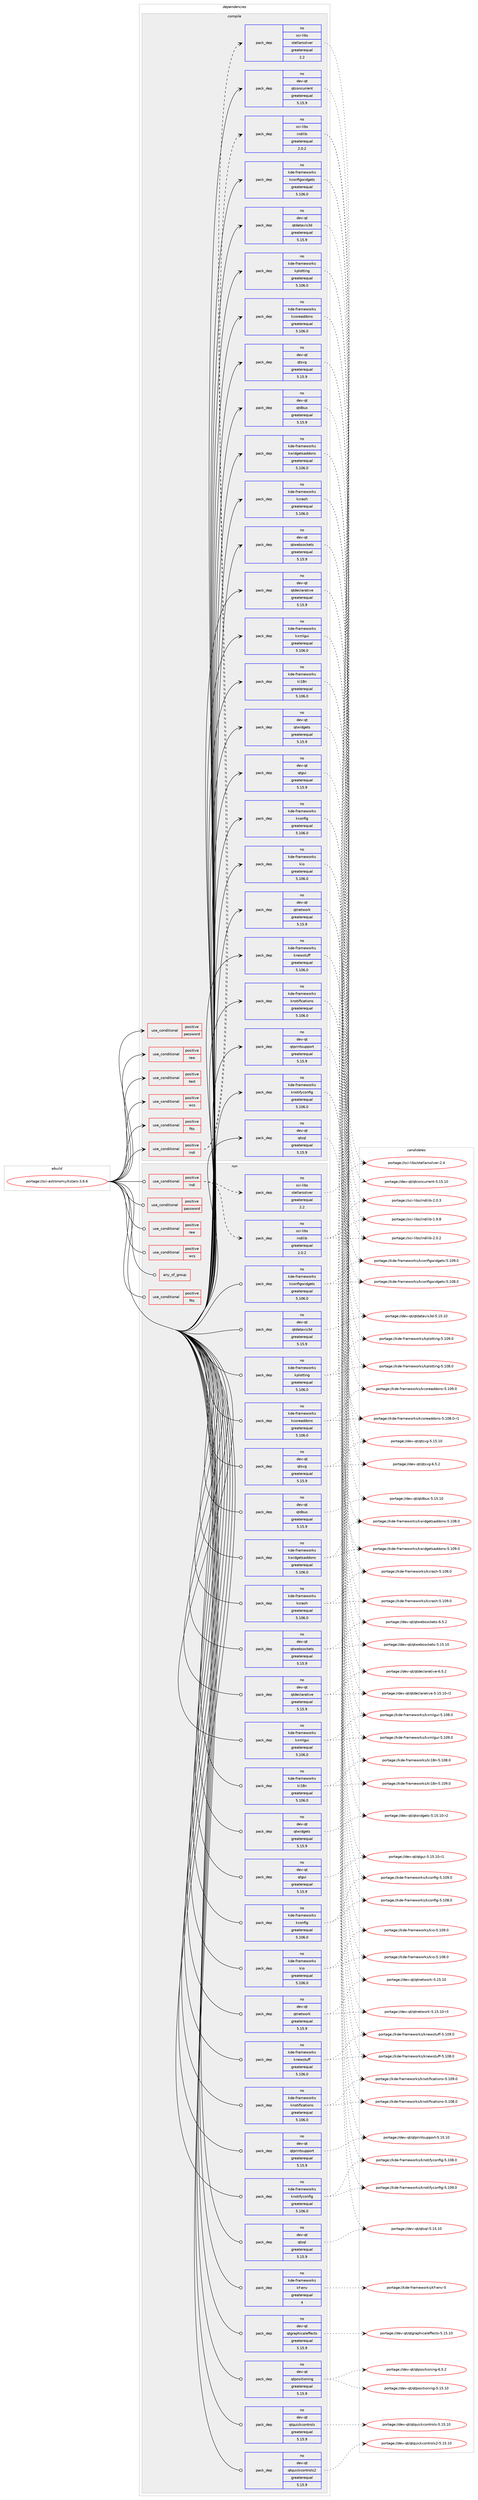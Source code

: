 digraph prolog {

# *************
# Graph options
# *************

newrank=true;
concentrate=true;
compound=true;
graph [rankdir=LR,fontname=Helvetica,fontsize=10,ranksep=1.5];#, ranksep=2.5, nodesep=0.2];
edge  [arrowhead=vee];
node  [fontname=Helvetica,fontsize=10];

# **********
# The ebuild
# **********

subgraph cluster_leftcol {
color=gray;
rank=same;
label=<<i>ebuild</i>>;
id [label="portage://sci-astronomy/kstars-3.6.6", color=red, width=4, href="../sci-astronomy/kstars-3.6.6.svg"];
}

# ****************
# The dependencies
# ****************

subgraph cluster_midcol {
color=gray;
label=<<i>dependencies</i>>;
subgraph cluster_compile {
fillcolor="#eeeeee";
style=filled;
label=<<i>compile</i>>;
subgraph cond18 {
dependency53 [label=<<TABLE BORDER="0" CELLBORDER="1" CELLSPACING="0" CELLPADDING="4"><TR><TD ROWSPAN="3" CELLPADDING="10">use_conditional</TD></TR><TR><TD>positive</TD></TR><TR><TD>fits</TD></TR></TABLE>>, shape=none, color=red];
# *** BEGIN UNKNOWN DEPENDENCY TYPE (TODO) ***
# dependency53 -> package_dependency(portage://sci-astronomy/kstars-3.6.6,install,no,sci-libs,cfitsio,none,[,,],any_same_slot,[])
# *** END UNKNOWN DEPENDENCY TYPE (TODO) ***

}
id:e -> dependency53:w [weight=20,style="solid",arrowhead="vee"];
subgraph cond19 {
dependency54 [label=<<TABLE BORDER="0" CELLBORDER="1" CELLSPACING="0" CELLPADDING="4"><TR><TD ROWSPAN="3" CELLPADDING="10">use_conditional</TD></TR><TR><TD>positive</TD></TR><TR><TD>indi</TD></TR></TABLE>>, shape=none, color=red];
subgraph pack35 {
dependency55 [label=<<TABLE BORDER="0" CELLBORDER="1" CELLSPACING="0" CELLPADDING="4" WIDTH="220"><TR><TD ROWSPAN="6" CELLPADDING="30">pack_dep</TD></TR><TR><TD WIDTH="110">no</TD></TR><TR><TD>sci-libs</TD></TR><TR><TD>indilib</TD></TR><TR><TD>greaterequal</TD></TR><TR><TD>2.0.2</TD></TR></TABLE>>, shape=none, color=blue];
}
dependency54:e -> dependency55:w [weight=20,style="dashed",arrowhead="vee"];
# *** BEGIN UNKNOWN DEPENDENCY TYPE (TODO) ***
# dependency54 -> package_dependency(portage://sci-astronomy/kstars-3.6.6,install,no,sci-libs,libnova,none,[,,],any_same_slot,[])
# *** END UNKNOWN DEPENDENCY TYPE (TODO) ***

subgraph pack36 {
dependency56 [label=<<TABLE BORDER="0" CELLBORDER="1" CELLSPACING="0" CELLPADDING="4" WIDTH="220"><TR><TD ROWSPAN="6" CELLPADDING="30">pack_dep</TD></TR><TR><TD WIDTH="110">no</TD></TR><TR><TD>sci-libs</TD></TR><TR><TD>stellarsolver</TD></TR><TR><TD>greaterequal</TD></TR><TR><TD>2.2</TD></TR></TABLE>>, shape=none, color=blue];
}
dependency54:e -> dependency56:w [weight=20,style="dashed",arrowhead="vee"];
}
id:e -> dependency54:w [weight=20,style="solid",arrowhead="vee"];
subgraph cond20 {
dependency57 [label=<<TABLE BORDER="0" CELLBORDER="1" CELLSPACING="0" CELLPADDING="4"><TR><TD ROWSPAN="3" CELLPADDING="10">use_conditional</TD></TR><TR><TD>positive</TD></TR><TR><TD>password</TD></TR></TABLE>>, shape=none, color=red];
# *** BEGIN UNKNOWN DEPENDENCY TYPE (TODO) ***
# dependency57 -> package_dependency(portage://sci-astronomy/kstars-3.6.6,install,no,dev-libs,qtkeychain,none,[,,],any_same_slot,[use(enable(qt5),positive)])
# *** END UNKNOWN DEPENDENCY TYPE (TODO) ***

}
id:e -> dependency57:w [weight=20,style="solid",arrowhead="vee"];
subgraph cond21 {
dependency58 [label=<<TABLE BORDER="0" CELLBORDER="1" CELLSPACING="0" CELLPADDING="4"><TR><TD ROWSPAN="3" CELLPADDING="10">use_conditional</TD></TR><TR><TD>positive</TD></TR><TR><TD>raw</TD></TR></TABLE>>, shape=none, color=red];
# *** BEGIN UNKNOWN DEPENDENCY TYPE (TODO) ***
# dependency58 -> package_dependency(portage://sci-astronomy/kstars-3.6.6,install,no,media-libs,libraw,none,[,,],any_same_slot,[])
# *** END UNKNOWN DEPENDENCY TYPE (TODO) ***

}
id:e -> dependency58:w [weight=20,style="solid",arrowhead="vee"];
subgraph cond22 {
dependency59 [label=<<TABLE BORDER="0" CELLBORDER="1" CELLSPACING="0" CELLPADDING="4"><TR><TD ROWSPAN="3" CELLPADDING="10">use_conditional</TD></TR><TR><TD>positive</TD></TR><TR><TD>test</TD></TR></TABLE>>, shape=none, color=red];
# *** BEGIN UNKNOWN DEPENDENCY TYPE (TODO) ***
# dependency59 -> package_dependency(portage://sci-astronomy/kstars-3.6.6,install,no,dev-qt,qttest,none,[,,],[slot(5)],[])
# *** END UNKNOWN DEPENDENCY TYPE (TODO) ***

}
id:e -> dependency59:w [weight=20,style="solid",arrowhead="vee"];
subgraph cond23 {
dependency60 [label=<<TABLE BORDER="0" CELLBORDER="1" CELLSPACING="0" CELLPADDING="4"><TR><TD ROWSPAN="3" CELLPADDING="10">use_conditional</TD></TR><TR><TD>positive</TD></TR><TR><TD>wcs</TD></TR></TABLE>>, shape=none, color=red];
# *** BEGIN UNKNOWN DEPENDENCY TYPE (TODO) ***
# dependency60 -> package_dependency(portage://sci-astronomy/kstars-3.6.6,install,no,sci-astronomy,wcslib,none,[,,],any_same_slot,[])
# *** END UNKNOWN DEPENDENCY TYPE (TODO) ***

}
id:e -> dependency60:w [weight=20,style="solid",arrowhead="vee"];
# *** BEGIN UNKNOWN DEPENDENCY TYPE (TODO) ***
# id -> package_dependency(portage://sci-astronomy/kstars-3.6.6,install,no,dev-cpp,eigen,none,[,,],[slot(3)],[])
# *** END UNKNOWN DEPENDENCY TYPE (TODO) ***

subgraph pack37 {
dependency61 [label=<<TABLE BORDER="0" CELLBORDER="1" CELLSPACING="0" CELLPADDING="4" WIDTH="220"><TR><TD ROWSPAN="6" CELLPADDING="30">pack_dep</TD></TR><TR><TD WIDTH="110">no</TD></TR><TR><TD>dev-qt</TD></TR><TR><TD>qtconcurrent</TD></TR><TR><TD>greaterequal</TD></TR><TR><TD>5.15.9</TD></TR></TABLE>>, shape=none, color=blue];
}
id:e -> dependency61:w [weight=20,style="solid",arrowhead="vee"];
# *** BEGIN UNKNOWN DEPENDENCY TYPE (TODO) ***
# id -> package_dependency(portage://sci-astronomy/kstars-3.6.6,install,no,dev-qt,qtcore,none,[,,],[slot(5)],[])
# *** END UNKNOWN DEPENDENCY TYPE (TODO) ***

subgraph pack38 {
dependency62 [label=<<TABLE BORDER="0" CELLBORDER="1" CELLSPACING="0" CELLPADDING="4" WIDTH="220"><TR><TD ROWSPAN="6" CELLPADDING="30">pack_dep</TD></TR><TR><TD WIDTH="110">no</TD></TR><TR><TD>dev-qt</TD></TR><TR><TD>qtdatavis3d</TD></TR><TR><TD>greaterequal</TD></TR><TR><TD>5.15.9</TD></TR></TABLE>>, shape=none, color=blue];
}
id:e -> dependency62:w [weight=20,style="solid",arrowhead="vee"];
subgraph pack39 {
dependency63 [label=<<TABLE BORDER="0" CELLBORDER="1" CELLSPACING="0" CELLPADDING="4" WIDTH="220"><TR><TD ROWSPAN="6" CELLPADDING="30">pack_dep</TD></TR><TR><TD WIDTH="110">no</TD></TR><TR><TD>dev-qt</TD></TR><TR><TD>qtdbus</TD></TR><TR><TD>greaterequal</TD></TR><TR><TD>5.15.9</TD></TR></TABLE>>, shape=none, color=blue];
}
id:e -> dependency63:w [weight=20,style="solid",arrowhead="vee"];
subgraph pack40 {
dependency64 [label=<<TABLE BORDER="0" CELLBORDER="1" CELLSPACING="0" CELLPADDING="4" WIDTH="220"><TR><TD ROWSPAN="6" CELLPADDING="30">pack_dep</TD></TR><TR><TD WIDTH="110">no</TD></TR><TR><TD>dev-qt</TD></TR><TR><TD>qtdeclarative</TD></TR><TR><TD>greaterequal</TD></TR><TR><TD>5.15.9</TD></TR></TABLE>>, shape=none, color=blue];
}
id:e -> dependency64:w [weight=20,style="solid",arrowhead="vee"];
subgraph pack41 {
dependency65 [label=<<TABLE BORDER="0" CELLBORDER="1" CELLSPACING="0" CELLPADDING="4" WIDTH="220"><TR><TD ROWSPAN="6" CELLPADDING="30">pack_dep</TD></TR><TR><TD WIDTH="110">no</TD></TR><TR><TD>dev-qt</TD></TR><TR><TD>qtgui</TD></TR><TR><TD>greaterequal</TD></TR><TR><TD>5.15.9</TD></TR></TABLE>>, shape=none, color=blue];
}
id:e -> dependency65:w [weight=20,style="solid",arrowhead="vee"];
subgraph pack42 {
dependency66 [label=<<TABLE BORDER="0" CELLBORDER="1" CELLSPACING="0" CELLPADDING="4" WIDTH="220"><TR><TD ROWSPAN="6" CELLPADDING="30">pack_dep</TD></TR><TR><TD WIDTH="110">no</TD></TR><TR><TD>dev-qt</TD></TR><TR><TD>qtnetwork</TD></TR><TR><TD>greaterequal</TD></TR><TR><TD>5.15.9</TD></TR></TABLE>>, shape=none, color=blue];
}
id:e -> dependency66:w [weight=20,style="solid",arrowhead="vee"];
subgraph pack43 {
dependency67 [label=<<TABLE BORDER="0" CELLBORDER="1" CELLSPACING="0" CELLPADDING="4" WIDTH="220"><TR><TD ROWSPAN="6" CELLPADDING="30">pack_dep</TD></TR><TR><TD WIDTH="110">no</TD></TR><TR><TD>dev-qt</TD></TR><TR><TD>qtprintsupport</TD></TR><TR><TD>greaterequal</TD></TR><TR><TD>5.15.9</TD></TR></TABLE>>, shape=none, color=blue];
}
id:e -> dependency67:w [weight=20,style="solid",arrowhead="vee"];
subgraph pack44 {
dependency68 [label=<<TABLE BORDER="0" CELLBORDER="1" CELLSPACING="0" CELLPADDING="4" WIDTH="220"><TR><TD ROWSPAN="6" CELLPADDING="30">pack_dep</TD></TR><TR><TD WIDTH="110">no</TD></TR><TR><TD>dev-qt</TD></TR><TR><TD>qtsql</TD></TR><TR><TD>greaterequal</TD></TR><TR><TD>5.15.9</TD></TR></TABLE>>, shape=none, color=blue];
}
id:e -> dependency68:w [weight=20,style="solid",arrowhead="vee"];
subgraph pack45 {
dependency69 [label=<<TABLE BORDER="0" CELLBORDER="1" CELLSPACING="0" CELLPADDING="4" WIDTH="220"><TR><TD ROWSPAN="6" CELLPADDING="30">pack_dep</TD></TR><TR><TD WIDTH="110">no</TD></TR><TR><TD>dev-qt</TD></TR><TR><TD>qtsvg</TD></TR><TR><TD>greaterequal</TD></TR><TR><TD>5.15.9</TD></TR></TABLE>>, shape=none, color=blue];
}
id:e -> dependency69:w [weight=20,style="solid",arrowhead="vee"];
subgraph pack46 {
dependency70 [label=<<TABLE BORDER="0" CELLBORDER="1" CELLSPACING="0" CELLPADDING="4" WIDTH="220"><TR><TD ROWSPAN="6" CELLPADDING="30">pack_dep</TD></TR><TR><TD WIDTH="110">no</TD></TR><TR><TD>dev-qt</TD></TR><TR><TD>qtwebsockets</TD></TR><TR><TD>greaterequal</TD></TR><TR><TD>5.15.9</TD></TR></TABLE>>, shape=none, color=blue];
}
id:e -> dependency70:w [weight=20,style="solid",arrowhead="vee"];
subgraph pack47 {
dependency71 [label=<<TABLE BORDER="0" CELLBORDER="1" CELLSPACING="0" CELLPADDING="4" WIDTH="220"><TR><TD ROWSPAN="6" CELLPADDING="30">pack_dep</TD></TR><TR><TD WIDTH="110">no</TD></TR><TR><TD>dev-qt</TD></TR><TR><TD>qtwidgets</TD></TR><TR><TD>greaterequal</TD></TR><TR><TD>5.15.9</TD></TR></TABLE>>, shape=none, color=blue];
}
id:e -> dependency71:w [weight=20,style="solid",arrowhead="vee"];
subgraph pack48 {
dependency72 [label=<<TABLE BORDER="0" CELLBORDER="1" CELLSPACING="0" CELLPADDING="4" WIDTH="220"><TR><TD ROWSPAN="6" CELLPADDING="30">pack_dep</TD></TR><TR><TD WIDTH="110">no</TD></TR><TR><TD>kde-frameworks</TD></TR><TR><TD>kconfig</TD></TR><TR><TD>greaterequal</TD></TR><TR><TD>5.106.0</TD></TR></TABLE>>, shape=none, color=blue];
}
id:e -> dependency72:w [weight=20,style="solid",arrowhead="vee"];
subgraph pack49 {
dependency73 [label=<<TABLE BORDER="0" CELLBORDER="1" CELLSPACING="0" CELLPADDING="4" WIDTH="220"><TR><TD ROWSPAN="6" CELLPADDING="30">pack_dep</TD></TR><TR><TD WIDTH="110">no</TD></TR><TR><TD>kde-frameworks</TD></TR><TR><TD>kconfigwidgets</TD></TR><TR><TD>greaterequal</TD></TR><TR><TD>5.106.0</TD></TR></TABLE>>, shape=none, color=blue];
}
id:e -> dependency73:w [weight=20,style="solid",arrowhead="vee"];
subgraph pack50 {
dependency74 [label=<<TABLE BORDER="0" CELLBORDER="1" CELLSPACING="0" CELLPADDING="4" WIDTH="220"><TR><TD ROWSPAN="6" CELLPADDING="30">pack_dep</TD></TR><TR><TD WIDTH="110">no</TD></TR><TR><TD>kde-frameworks</TD></TR><TR><TD>kcoreaddons</TD></TR><TR><TD>greaterequal</TD></TR><TR><TD>5.106.0</TD></TR></TABLE>>, shape=none, color=blue];
}
id:e -> dependency74:w [weight=20,style="solid",arrowhead="vee"];
subgraph pack51 {
dependency75 [label=<<TABLE BORDER="0" CELLBORDER="1" CELLSPACING="0" CELLPADDING="4" WIDTH="220"><TR><TD ROWSPAN="6" CELLPADDING="30">pack_dep</TD></TR><TR><TD WIDTH="110">no</TD></TR><TR><TD>kde-frameworks</TD></TR><TR><TD>kcrash</TD></TR><TR><TD>greaterequal</TD></TR><TR><TD>5.106.0</TD></TR></TABLE>>, shape=none, color=blue];
}
id:e -> dependency75:w [weight=20,style="solid",arrowhead="vee"];
subgraph pack52 {
dependency76 [label=<<TABLE BORDER="0" CELLBORDER="1" CELLSPACING="0" CELLPADDING="4" WIDTH="220"><TR><TD ROWSPAN="6" CELLPADDING="30">pack_dep</TD></TR><TR><TD WIDTH="110">no</TD></TR><TR><TD>kde-frameworks</TD></TR><TR><TD>ki18n</TD></TR><TR><TD>greaterequal</TD></TR><TR><TD>5.106.0</TD></TR></TABLE>>, shape=none, color=blue];
}
id:e -> dependency76:w [weight=20,style="solid",arrowhead="vee"];
subgraph pack53 {
dependency77 [label=<<TABLE BORDER="0" CELLBORDER="1" CELLSPACING="0" CELLPADDING="4" WIDTH="220"><TR><TD ROWSPAN="6" CELLPADDING="30">pack_dep</TD></TR><TR><TD WIDTH="110">no</TD></TR><TR><TD>kde-frameworks</TD></TR><TR><TD>kio</TD></TR><TR><TD>greaterequal</TD></TR><TR><TD>5.106.0</TD></TR></TABLE>>, shape=none, color=blue];
}
id:e -> dependency77:w [weight=20,style="solid",arrowhead="vee"];
subgraph pack54 {
dependency78 [label=<<TABLE BORDER="0" CELLBORDER="1" CELLSPACING="0" CELLPADDING="4" WIDTH="220"><TR><TD ROWSPAN="6" CELLPADDING="30">pack_dep</TD></TR><TR><TD WIDTH="110">no</TD></TR><TR><TD>kde-frameworks</TD></TR><TR><TD>knewstuff</TD></TR><TR><TD>greaterequal</TD></TR><TR><TD>5.106.0</TD></TR></TABLE>>, shape=none, color=blue];
}
id:e -> dependency78:w [weight=20,style="solid",arrowhead="vee"];
subgraph pack55 {
dependency79 [label=<<TABLE BORDER="0" CELLBORDER="1" CELLSPACING="0" CELLPADDING="4" WIDTH="220"><TR><TD ROWSPAN="6" CELLPADDING="30">pack_dep</TD></TR><TR><TD WIDTH="110">no</TD></TR><TR><TD>kde-frameworks</TD></TR><TR><TD>knotifications</TD></TR><TR><TD>greaterequal</TD></TR><TR><TD>5.106.0</TD></TR></TABLE>>, shape=none, color=blue];
}
id:e -> dependency79:w [weight=20,style="solid",arrowhead="vee"];
subgraph pack56 {
dependency80 [label=<<TABLE BORDER="0" CELLBORDER="1" CELLSPACING="0" CELLPADDING="4" WIDTH="220"><TR><TD ROWSPAN="6" CELLPADDING="30">pack_dep</TD></TR><TR><TD WIDTH="110">no</TD></TR><TR><TD>kde-frameworks</TD></TR><TR><TD>knotifyconfig</TD></TR><TR><TD>greaterequal</TD></TR><TR><TD>5.106.0</TD></TR></TABLE>>, shape=none, color=blue];
}
id:e -> dependency80:w [weight=20,style="solid",arrowhead="vee"];
subgraph pack57 {
dependency81 [label=<<TABLE BORDER="0" CELLBORDER="1" CELLSPACING="0" CELLPADDING="4" WIDTH="220"><TR><TD ROWSPAN="6" CELLPADDING="30">pack_dep</TD></TR><TR><TD WIDTH="110">no</TD></TR><TR><TD>kde-frameworks</TD></TR><TR><TD>kplotting</TD></TR><TR><TD>greaterequal</TD></TR><TR><TD>5.106.0</TD></TR></TABLE>>, shape=none, color=blue];
}
id:e -> dependency81:w [weight=20,style="solid",arrowhead="vee"];
subgraph pack58 {
dependency82 [label=<<TABLE BORDER="0" CELLBORDER="1" CELLSPACING="0" CELLPADDING="4" WIDTH="220"><TR><TD ROWSPAN="6" CELLPADDING="30">pack_dep</TD></TR><TR><TD WIDTH="110">no</TD></TR><TR><TD>kde-frameworks</TD></TR><TR><TD>kwidgetsaddons</TD></TR><TR><TD>greaterequal</TD></TR><TR><TD>5.106.0</TD></TR></TABLE>>, shape=none, color=blue];
}
id:e -> dependency82:w [weight=20,style="solid",arrowhead="vee"];
subgraph pack59 {
dependency83 [label=<<TABLE BORDER="0" CELLBORDER="1" CELLSPACING="0" CELLPADDING="4" WIDTH="220"><TR><TD ROWSPAN="6" CELLPADDING="30">pack_dep</TD></TR><TR><TD WIDTH="110">no</TD></TR><TR><TD>kde-frameworks</TD></TR><TR><TD>kxmlgui</TD></TR><TR><TD>greaterequal</TD></TR><TR><TD>5.106.0</TD></TR></TABLE>>, shape=none, color=blue];
}
id:e -> dependency83:w [weight=20,style="solid",arrowhead="vee"];
# *** BEGIN UNKNOWN DEPENDENCY TYPE (TODO) ***
# id -> package_dependency(portage://sci-astronomy/kstars-3.6.6,install,no,sci-libs,gsl,none,[,,],any_same_slot,[])
# *** END UNKNOWN DEPENDENCY TYPE (TODO) ***

# *** BEGIN UNKNOWN DEPENDENCY TYPE (TODO) ***
# id -> package_dependency(portage://sci-astronomy/kstars-3.6.6,install,no,sys-libs,zlib,none,[,,],[],[])
# *** END UNKNOWN DEPENDENCY TYPE (TODO) ***

}
subgraph cluster_compileandrun {
fillcolor="#eeeeee";
style=filled;
label=<<i>compile and run</i>>;
}
subgraph cluster_run {
fillcolor="#eeeeee";
style=filled;
label=<<i>run</i>>;
subgraph any2 {
dependency84 [label=<<TABLE BORDER="0" CELLBORDER="1" CELLSPACING="0" CELLPADDING="4"><TR><TD CELLPADDING="10">any_of_group</TD></TR></TABLE>>, shape=none, color=red];# *** BEGIN UNKNOWN DEPENDENCY TYPE (TODO) ***
# dependency84 -> package_dependency(portage://sci-astronomy/kstars-3.6.6,run,no,kde-frameworks,breeze-icons,none,[,,],any_different_slot,[])
# *** END UNKNOWN DEPENDENCY TYPE (TODO) ***

# *** BEGIN UNKNOWN DEPENDENCY TYPE (TODO) ***
# dependency84 -> package_dependency(portage://sci-astronomy/kstars-3.6.6,run,no,kde-frameworks,oxygen-icons,none,[,,],any_different_slot,[])
# *** END UNKNOWN DEPENDENCY TYPE (TODO) ***

}
id:e -> dependency84:w [weight=20,style="solid",arrowhead="odot"];
subgraph cond24 {
dependency85 [label=<<TABLE BORDER="0" CELLBORDER="1" CELLSPACING="0" CELLPADDING="4"><TR><TD ROWSPAN="3" CELLPADDING="10">use_conditional</TD></TR><TR><TD>positive</TD></TR><TR><TD>fits</TD></TR></TABLE>>, shape=none, color=red];
# *** BEGIN UNKNOWN DEPENDENCY TYPE (TODO) ***
# dependency85 -> package_dependency(portage://sci-astronomy/kstars-3.6.6,run,no,sci-libs,cfitsio,none,[,,],any_same_slot,[])
# *** END UNKNOWN DEPENDENCY TYPE (TODO) ***

}
id:e -> dependency85:w [weight=20,style="solid",arrowhead="odot"];
subgraph cond25 {
dependency86 [label=<<TABLE BORDER="0" CELLBORDER="1" CELLSPACING="0" CELLPADDING="4"><TR><TD ROWSPAN="3" CELLPADDING="10">use_conditional</TD></TR><TR><TD>positive</TD></TR><TR><TD>indi</TD></TR></TABLE>>, shape=none, color=red];
subgraph pack60 {
dependency87 [label=<<TABLE BORDER="0" CELLBORDER="1" CELLSPACING="0" CELLPADDING="4" WIDTH="220"><TR><TD ROWSPAN="6" CELLPADDING="30">pack_dep</TD></TR><TR><TD WIDTH="110">no</TD></TR><TR><TD>sci-libs</TD></TR><TR><TD>indilib</TD></TR><TR><TD>greaterequal</TD></TR><TR><TD>2.0.2</TD></TR></TABLE>>, shape=none, color=blue];
}
dependency86:e -> dependency87:w [weight=20,style="dashed",arrowhead="vee"];
# *** BEGIN UNKNOWN DEPENDENCY TYPE (TODO) ***
# dependency86 -> package_dependency(portage://sci-astronomy/kstars-3.6.6,run,no,sci-libs,libnova,none,[,,],any_same_slot,[])
# *** END UNKNOWN DEPENDENCY TYPE (TODO) ***

subgraph pack61 {
dependency88 [label=<<TABLE BORDER="0" CELLBORDER="1" CELLSPACING="0" CELLPADDING="4" WIDTH="220"><TR><TD ROWSPAN="6" CELLPADDING="30">pack_dep</TD></TR><TR><TD WIDTH="110">no</TD></TR><TR><TD>sci-libs</TD></TR><TR><TD>stellarsolver</TD></TR><TR><TD>greaterequal</TD></TR><TR><TD>2.2</TD></TR></TABLE>>, shape=none, color=blue];
}
dependency86:e -> dependency88:w [weight=20,style="dashed",arrowhead="vee"];
}
id:e -> dependency86:w [weight=20,style="solid",arrowhead="odot"];
subgraph cond26 {
dependency89 [label=<<TABLE BORDER="0" CELLBORDER="1" CELLSPACING="0" CELLPADDING="4"><TR><TD ROWSPAN="3" CELLPADDING="10">use_conditional</TD></TR><TR><TD>positive</TD></TR><TR><TD>password</TD></TR></TABLE>>, shape=none, color=red];
# *** BEGIN UNKNOWN DEPENDENCY TYPE (TODO) ***
# dependency89 -> package_dependency(portage://sci-astronomy/kstars-3.6.6,run,no,dev-libs,qtkeychain,none,[,,],any_same_slot,[use(enable(qt5),positive)])
# *** END UNKNOWN DEPENDENCY TYPE (TODO) ***

}
id:e -> dependency89:w [weight=20,style="solid",arrowhead="odot"];
subgraph cond27 {
dependency90 [label=<<TABLE BORDER="0" CELLBORDER="1" CELLSPACING="0" CELLPADDING="4"><TR><TD ROWSPAN="3" CELLPADDING="10">use_conditional</TD></TR><TR><TD>positive</TD></TR><TR><TD>raw</TD></TR></TABLE>>, shape=none, color=red];
# *** BEGIN UNKNOWN DEPENDENCY TYPE (TODO) ***
# dependency90 -> package_dependency(portage://sci-astronomy/kstars-3.6.6,run,no,media-libs,libraw,none,[,,],any_same_slot,[])
# *** END UNKNOWN DEPENDENCY TYPE (TODO) ***

}
id:e -> dependency90:w [weight=20,style="solid",arrowhead="odot"];
subgraph cond28 {
dependency91 [label=<<TABLE BORDER="0" CELLBORDER="1" CELLSPACING="0" CELLPADDING="4"><TR><TD ROWSPAN="3" CELLPADDING="10">use_conditional</TD></TR><TR><TD>positive</TD></TR><TR><TD>wcs</TD></TR></TABLE>>, shape=none, color=red];
# *** BEGIN UNKNOWN DEPENDENCY TYPE (TODO) ***
# dependency91 -> package_dependency(portage://sci-astronomy/kstars-3.6.6,run,no,sci-astronomy,wcslib,none,[,,],any_same_slot,[])
# *** END UNKNOWN DEPENDENCY TYPE (TODO) ***

}
id:e -> dependency91:w [weight=20,style="solid",arrowhead="odot"];
# *** BEGIN UNKNOWN DEPENDENCY TYPE (TODO) ***
# id -> package_dependency(portage://sci-astronomy/kstars-3.6.6,run,no,dev-qt,qtcore,none,[,,],[slot(5)],[])
# *** END UNKNOWN DEPENDENCY TYPE (TODO) ***

subgraph pack62 {
dependency92 [label=<<TABLE BORDER="0" CELLBORDER="1" CELLSPACING="0" CELLPADDING="4" WIDTH="220"><TR><TD ROWSPAN="6" CELLPADDING="30">pack_dep</TD></TR><TR><TD WIDTH="110">no</TD></TR><TR><TD>dev-qt</TD></TR><TR><TD>qtdatavis3d</TD></TR><TR><TD>greaterequal</TD></TR><TR><TD>5.15.9</TD></TR></TABLE>>, shape=none, color=blue];
}
id:e -> dependency92:w [weight=20,style="solid",arrowhead="odot"];
subgraph pack63 {
dependency93 [label=<<TABLE BORDER="0" CELLBORDER="1" CELLSPACING="0" CELLPADDING="4" WIDTH="220"><TR><TD ROWSPAN="6" CELLPADDING="30">pack_dep</TD></TR><TR><TD WIDTH="110">no</TD></TR><TR><TD>dev-qt</TD></TR><TR><TD>qtdbus</TD></TR><TR><TD>greaterequal</TD></TR><TR><TD>5.15.9</TD></TR></TABLE>>, shape=none, color=blue];
}
id:e -> dependency93:w [weight=20,style="solid",arrowhead="odot"];
subgraph pack64 {
dependency94 [label=<<TABLE BORDER="0" CELLBORDER="1" CELLSPACING="0" CELLPADDING="4" WIDTH="220"><TR><TD ROWSPAN="6" CELLPADDING="30">pack_dep</TD></TR><TR><TD WIDTH="110">no</TD></TR><TR><TD>dev-qt</TD></TR><TR><TD>qtdeclarative</TD></TR><TR><TD>greaterequal</TD></TR><TR><TD>5.15.9</TD></TR></TABLE>>, shape=none, color=blue];
}
id:e -> dependency94:w [weight=20,style="solid",arrowhead="odot"];
subgraph pack65 {
dependency95 [label=<<TABLE BORDER="0" CELLBORDER="1" CELLSPACING="0" CELLPADDING="4" WIDTH="220"><TR><TD ROWSPAN="6" CELLPADDING="30">pack_dep</TD></TR><TR><TD WIDTH="110">no</TD></TR><TR><TD>dev-qt</TD></TR><TR><TD>qtgraphicaleffects</TD></TR><TR><TD>greaterequal</TD></TR><TR><TD>5.15.9</TD></TR></TABLE>>, shape=none, color=blue];
}
id:e -> dependency95:w [weight=20,style="solid",arrowhead="odot"];
subgraph pack66 {
dependency96 [label=<<TABLE BORDER="0" CELLBORDER="1" CELLSPACING="0" CELLPADDING="4" WIDTH="220"><TR><TD ROWSPAN="6" CELLPADDING="30">pack_dep</TD></TR><TR><TD WIDTH="110">no</TD></TR><TR><TD>dev-qt</TD></TR><TR><TD>qtgui</TD></TR><TR><TD>greaterequal</TD></TR><TR><TD>5.15.9</TD></TR></TABLE>>, shape=none, color=blue];
}
id:e -> dependency96:w [weight=20,style="solid",arrowhead="odot"];
subgraph pack67 {
dependency97 [label=<<TABLE BORDER="0" CELLBORDER="1" CELLSPACING="0" CELLPADDING="4" WIDTH="220"><TR><TD ROWSPAN="6" CELLPADDING="30">pack_dep</TD></TR><TR><TD WIDTH="110">no</TD></TR><TR><TD>dev-qt</TD></TR><TR><TD>qtnetwork</TD></TR><TR><TD>greaterequal</TD></TR><TR><TD>5.15.9</TD></TR></TABLE>>, shape=none, color=blue];
}
id:e -> dependency97:w [weight=20,style="solid",arrowhead="odot"];
subgraph pack68 {
dependency98 [label=<<TABLE BORDER="0" CELLBORDER="1" CELLSPACING="0" CELLPADDING="4" WIDTH="220"><TR><TD ROWSPAN="6" CELLPADDING="30">pack_dep</TD></TR><TR><TD WIDTH="110">no</TD></TR><TR><TD>dev-qt</TD></TR><TR><TD>qtpositioning</TD></TR><TR><TD>greaterequal</TD></TR><TR><TD>5.15.9</TD></TR></TABLE>>, shape=none, color=blue];
}
id:e -> dependency98:w [weight=20,style="solid",arrowhead="odot"];
subgraph pack69 {
dependency99 [label=<<TABLE BORDER="0" CELLBORDER="1" CELLSPACING="0" CELLPADDING="4" WIDTH="220"><TR><TD ROWSPAN="6" CELLPADDING="30">pack_dep</TD></TR><TR><TD WIDTH="110">no</TD></TR><TR><TD>dev-qt</TD></TR><TR><TD>qtprintsupport</TD></TR><TR><TD>greaterequal</TD></TR><TR><TD>5.15.9</TD></TR></TABLE>>, shape=none, color=blue];
}
id:e -> dependency99:w [weight=20,style="solid",arrowhead="odot"];
subgraph pack70 {
dependency100 [label=<<TABLE BORDER="0" CELLBORDER="1" CELLSPACING="0" CELLPADDING="4" WIDTH="220"><TR><TD ROWSPAN="6" CELLPADDING="30">pack_dep</TD></TR><TR><TD WIDTH="110">no</TD></TR><TR><TD>dev-qt</TD></TR><TR><TD>qtquickcontrols</TD></TR><TR><TD>greaterequal</TD></TR><TR><TD>5.15.9</TD></TR></TABLE>>, shape=none, color=blue];
}
id:e -> dependency100:w [weight=20,style="solid",arrowhead="odot"];
subgraph pack71 {
dependency101 [label=<<TABLE BORDER="0" CELLBORDER="1" CELLSPACING="0" CELLPADDING="4" WIDTH="220"><TR><TD ROWSPAN="6" CELLPADDING="30">pack_dep</TD></TR><TR><TD WIDTH="110">no</TD></TR><TR><TD>dev-qt</TD></TR><TR><TD>qtquickcontrols2</TD></TR><TR><TD>greaterequal</TD></TR><TR><TD>5.15.9</TD></TR></TABLE>>, shape=none, color=blue];
}
id:e -> dependency101:w [weight=20,style="solid",arrowhead="odot"];
subgraph pack72 {
dependency102 [label=<<TABLE BORDER="0" CELLBORDER="1" CELLSPACING="0" CELLPADDING="4" WIDTH="220"><TR><TD ROWSPAN="6" CELLPADDING="30">pack_dep</TD></TR><TR><TD WIDTH="110">no</TD></TR><TR><TD>dev-qt</TD></TR><TR><TD>qtsql</TD></TR><TR><TD>greaterequal</TD></TR><TR><TD>5.15.9</TD></TR></TABLE>>, shape=none, color=blue];
}
id:e -> dependency102:w [weight=20,style="solid",arrowhead="odot"];
subgraph pack73 {
dependency103 [label=<<TABLE BORDER="0" CELLBORDER="1" CELLSPACING="0" CELLPADDING="4" WIDTH="220"><TR><TD ROWSPAN="6" CELLPADDING="30">pack_dep</TD></TR><TR><TD WIDTH="110">no</TD></TR><TR><TD>dev-qt</TD></TR><TR><TD>qtsvg</TD></TR><TR><TD>greaterequal</TD></TR><TR><TD>5.15.9</TD></TR></TABLE>>, shape=none, color=blue];
}
id:e -> dependency103:w [weight=20,style="solid",arrowhead="odot"];
subgraph pack74 {
dependency104 [label=<<TABLE BORDER="0" CELLBORDER="1" CELLSPACING="0" CELLPADDING="4" WIDTH="220"><TR><TD ROWSPAN="6" CELLPADDING="30">pack_dep</TD></TR><TR><TD WIDTH="110">no</TD></TR><TR><TD>dev-qt</TD></TR><TR><TD>qtwebsockets</TD></TR><TR><TD>greaterequal</TD></TR><TR><TD>5.15.9</TD></TR></TABLE>>, shape=none, color=blue];
}
id:e -> dependency104:w [weight=20,style="solid",arrowhead="odot"];
subgraph pack75 {
dependency105 [label=<<TABLE BORDER="0" CELLBORDER="1" CELLSPACING="0" CELLPADDING="4" WIDTH="220"><TR><TD ROWSPAN="6" CELLPADDING="30">pack_dep</TD></TR><TR><TD WIDTH="110">no</TD></TR><TR><TD>dev-qt</TD></TR><TR><TD>qtwidgets</TD></TR><TR><TD>greaterequal</TD></TR><TR><TD>5.15.9</TD></TR></TABLE>>, shape=none, color=blue];
}
id:e -> dependency105:w [weight=20,style="solid",arrowhead="odot"];
subgraph pack76 {
dependency106 [label=<<TABLE BORDER="0" CELLBORDER="1" CELLSPACING="0" CELLPADDING="4" WIDTH="220"><TR><TD ROWSPAN="6" CELLPADDING="30">pack_dep</TD></TR><TR><TD WIDTH="110">no</TD></TR><TR><TD>kde-frameworks</TD></TR><TR><TD>kconfig</TD></TR><TR><TD>greaterequal</TD></TR><TR><TD>5.106.0</TD></TR></TABLE>>, shape=none, color=blue];
}
id:e -> dependency106:w [weight=20,style="solid",arrowhead="odot"];
subgraph pack77 {
dependency107 [label=<<TABLE BORDER="0" CELLBORDER="1" CELLSPACING="0" CELLPADDING="4" WIDTH="220"><TR><TD ROWSPAN="6" CELLPADDING="30">pack_dep</TD></TR><TR><TD WIDTH="110">no</TD></TR><TR><TD>kde-frameworks</TD></TR><TR><TD>kconfigwidgets</TD></TR><TR><TD>greaterequal</TD></TR><TR><TD>5.106.0</TD></TR></TABLE>>, shape=none, color=blue];
}
id:e -> dependency107:w [weight=20,style="solid",arrowhead="odot"];
subgraph pack78 {
dependency108 [label=<<TABLE BORDER="0" CELLBORDER="1" CELLSPACING="0" CELLPADDING="4" WIDTH="220"><TR><TD ROWSPAN="6" CELLPADDING="30">pack_dep</TD></TR><TR><TD WIDTH="110">no</TD></TR><TR><TD>kde-frameworks</TD></TR><TR><TD>kcoreaddons</TD></TR><TR><TD>greaterequal</TD></TR><TR><TD>5.106.0</TD></TR></TABLE>>, shape=none, color=blue];
}
id:e -> dependency108:w [weight=20,style="solid",arrowhead="odot"];
subgraph pack79 {
dependency109 [label=<<TABLE BORDER="0" CELLBORDER="1" CELLSPACING="0" CELLPADDING="4" WIDTH="220"><TR><TD ROWSPAN="6" CELLPADDING="30">pack_dep</TD></TR><TR><TD WIDTH="110">no</TD></TR><TR><TD>kde-frameworks</TD></TR><TR><TD>kcrash</TD></TR><TR><TD>greaterequal</TD></TR><TR><TD>5.106.0</TD></TR></TABLE>>, shape=none, color=blue];
}
id:e -> dependency109:w [weight=20,style="solid",arrowhead="odot"];
subgraph pack80 {
dependency110 [label=<<TABLE BORDER="0" CELLBORDER="1" CELLSPACING="0" CELLPADDING="4" WIDTH="220"><TR><TD ROWSPAN="6" CELLPADDING="30">pack_dep</TD></TR><TR><TD WIDTH="110">no</TD></TR><TR><TD>kde-frameworks</TD></TR><TR><TD>kf-env</TD></TR><TR><TD>greaterequal</TD></TR><TR><TD>4</TD></TR></TABLE>>, shape=none, color=blue];
}
id:e -> dependency110:w [weight=20,style="solid",arrowhead="odot"];
subgraph pack81 {
dependency111 [label=<<TABLE BORDER="0" CELLBORDER="1" CELLSPACING="0" CELLPADDING="4" WIDTH="220"><TR><TD ROWSPAN="6" CELLPADDING="30">pack_dep</TD></TR><TR><TD WIDTH="110">no</TD></TR><TR><TD>kde-frameworks</TD></TR><TR><TD>ki18n</TD></TR><TR><TD>greaterequal</TD></TR><TR><TD>5.106.0</TD></TR></TABLE>>, shape=none, color=blue];
}
id:e -> dependency111:w [weight=20,style="solid",arrowhead="odot"];
subgraph pack82 {
dependency112 [label=<<TABLE BORDER="0" CELLBORDER="1" CELLSPACING="0" CELLPADDING="4" WIDTH="220"><TR><TD ROWSPAN="6" CELLPADDING="30">pack_dep</TD></TR><TR><TD WIDTH="110">no</TD></TR><TR><TD>kde-frameworks</TD></TR><TR><TD>kio</TD></TR><TR><TD>greaterequal</TD></TR><TR><TD>5.106.0</TD></TR></TABLE>>, shape=none, color=blue];
}
id:e -> dependency112:w [weight=20,style="solid",arrowhead="odot"];
subgraph pack83 {
dependency113 [label=<<TABLE BORDER="0" CELLBORDER="1" CELLSPACING="0" CELLPADDING="4" WIDTH="220"><TR><TD ROWSPAN="6" CELLPADDING="30">pack_dep</TD></TR><TR><TD WIDTH="110">no</TD></TR><TR><TD>kde-frameworks</TD></TR><TR><TD>knewstuff</TD></TR><TR><TD>greaterequal</TD></TR><TR><TD>5.106.0</TD></TR></TABLE>>, shape=none, color=blue];
}
id:e -> dependency113:w [weight=20,style="solid",arrowhead="odot"];
subgraph pack84 {
dependency114 [label=<<TABLE BORDER="0" CELLBORDER="1" CELLSPACING="0" CELLPADDING="4" WIDTH="220"><TR><TD ROWSPAN="6" CELLPADDING="30">pack_dep</TD></TR><TR><TD WIDTH="110">no</TD></TR><TR><TD>kde-frameworks</TD></TR><TR><TD>knotifications</TD></TR><TR><TD>greaterequal</TD></TR><TR><TD>5.106.0</TD></TR></TABLE>>, shape=none, color=blue];
}
id:e -> dependency114:w [weight=20,style="solid",arrowhead="odot"];
subgraph pack85 {
dependency115 [label=<<TABLE BORDER="0" CELLBORDER="1" CELLSPACING="0" CELLPADDING="4" WIDTH="220"><TR><TD ROWSPAN="6" CELLPADDING="30">pack_dep</TD></TR><TR><TD WIDTH="110">no</TD></TR><TR><TD>kde-frameworks</TD></TR><TR><TD>knotifyconfig</TD></TR><TR><TD>greaterequal</TD></TR><TR><TD>5.106.0</TD></TR></TABLE>>, shape=none, color=blue];
}
id:e -> dependency115:w [weight=20,style="solid",arrowhead="odot"];
subgraph pack86 {
dependency116 [label=<<TABLE BORDER="0" CELLBORDER="1" CELLSPACING="0" CELLPADDING="4" WIDTH="220"><TR><TD ROWSPAN="6" CELLPADDING="30">pack_dep</TD></TR><TR><TD WIDTH="110">no</TD></TR><TR><TD>kde-frameworks</TD></TR><TR><TD>kplotting</TD></TR><TR><TD>greaterequal</TD></TR><TR><TD>5.106.0</TD></TR></TABLE>>, shape=none, color=blue];
}
id:e -> dependency116:w [weight=20,style="solid",arrowhead="odot"];
subgraph pack87 {
dependency117 [label=<<TABLE BORDER="0" CELLBORDER="1" CELLSPACING="0" CELLPADDING="4" WIDTH="220"><TR><TD ROWSPAN="6" CELLPADDING="30">pack_dep</TD></TR><TR><TD WIDTH="110">no</TD></TR><TR><TD>kde-frameworks</TD></TR><TR><TD>kwidgetsaddons</TD></TR><TR><TD>greaterequal</TD></TR><TR><TD>5.106.0</TD></TR></TABLE>>, shape=none, color=blue];
}
id:e -> dependency117:w [weight=20,style="solid",arrowhead="odot"];
subgraph pack88 {
dependency118 [label=<<TABLE BORDER="0" CELLBORDER="1" CELLSPACING="0" CELLPADDING="4" WIDTH="220"><TR><TD ROWSPAN="6" CELLPADDING="30">pack_dep</TD></TR><TR><TD WIDTH="110">no</TD></TR><TR><TD>kde-frameworks</TD></TR><TR><TD>kxmlgui</TD></TR><TR><TD>greaterequal</TD></TR><TR><TD>5.106.0</TD></TR></TABLE>>, shape=none, color=blue];
}
id:e -> dependency118:w [weight=20,style="solid",arrowhead="odot"];
# *** BEGIN UNKNOWN DEPENDENCY TYPE (TODO) ***
# id -> package_dependency(portage://sci-astronomy/kstars-3.6.6,run,no,sci-libs,gsl,none,[,,],any_same_slot,[])
# *** END UNKNOWN DEPENDENCY TYPE (TODO) ***

# *** BEGIN UNKNOWN DEPENDENCY TYPE (TODO) ***
# id -> package_dependency(portage://sci-astronomy/kstars-3.6.6,run,no,sys-libs,zlib,none,[,,],[],[])
# *** END UNKNOWN DEPENDENCY TYPE (TODO) ***

}
}

# **************
# The candidates
# **************

subgraph cluster_choices {
rank=same;
color=gray;
label=<<i>candidates</i>>;

subgraph choice35 {
color=black;
nodesep=1;
choice1159910545108105981154710511010010510810598454946574656 [label="portage://sci-libs/indilib-1.9.8", color=red, width=4,href="../sci-libs/indilib-1.9.8.svg"];
choice1159910545108105981154710511010010510810598455046484650 [label="portage://sci-libs/indilib-2.0.2", color=red, width=4,href="../sci-libs/indilib-2.0.2.svg"];
choice1159910545108105981154710511010010510810598455046484651 [label="portage://sci-libs/indilib-2.0.3", color=red, width=4,href="../sci-libs/indilib-2.0.3.svg"];
dependency55:e -> choice1159910545108105981154710511010010510810598454946574656:w [style=dotted,weight="100"];
dependency55:e -> choice1159910545108105981154710511010010510810598455046484650:w [style=dotted,weight="100"];
dependency55:e -> choice1159910545108105981154710511010010510810598455046484651:w [style=dotted,weight="100"];
}
subgraph choice36 {
color=black;
nodesep=1;
choice115991054510810598115471151161011081089711411511110811810111445504652 [label="portage://sci-libs/stellarsolver-2.4", color=red, width=4,href="../sci-libs/stellarsolver-2.4.svg"];
dependency56:e -> choice115991054510810598115471151161011081089711411511110811810111445504652:w [style=dotted,weight="100"];
}
subgraph choice37 {
color=black;
nodesep=1;
choice100101118451131164711311699111110991171141141011101164553464953464948 [label="portage://dev-qt/qtconcurrent-5.15.10", color=red, width=4,href="../dev-qt/qtconcurrent-5.15.10.svg"];
dependency61:e -> choice100101118451131164711311699111110991171141141011101164553464953464948:w [style=dotted,weight="100"];
}
subgraph choice38 {
color=black;
nodesep=1;
choice10010111845113116471131161009711697118105115511004553464953464948 [label="portage://dev-qt/qtdatavis3d-5.15.10", color=red, width=4,href="../dev-qt/qtdatavis3d-5.15.10.svg"];
dependency62:e -> choice10010111845113116471131161009711697118105115511004553464953464948:w [style=dotted,weight="100"];
}
subgraph choice39 {
color=black;
nodesep=1;
choice1001011184511311647113116100981171154553464953464948 [label="portage://dev-qt/qtdbus-5.15.10", color=red, width=4,href="../dev-qt/qtdbus-5.15.10.svg"];
dependency63:e -> choice1001011184511311647113116100981171154553464953464948:w [style=dotted,weight="100"];
}
subgraph choice40 {
color=black;
nodesep=1;
choice100101118451131164711311610010199108971149711610511810145534649534649484511450 [label="portage://dev-qt/qtdeclarative-5.15.10-r2", color=red, width=4,href="../dev-qt/qtdeclarative-5.15.10-r2.svg"];
choice1001011184511311647113116100101991089711497116105118101455446534650 [label="portage://dev-qt/qtdeclarative-6.5.2", color=red, width=4,href="../dev-qt/qtdeclarative-6.5.2.svg"];
dependency64:e -> choice100101118451131164711311610010199108971149711610511810145534649534649484511450:w [style=dotted,weight="100"];
dependency64:e -> choice1001011184511311647113116100101991089711497116105118101455446534650:w [style=dotted,weight="100"];
}
subgraph choice41 {
color=black;
nodesep=1;
choice100101118451131164711311610311710545534649534649484511449 [label="portage://dev-qt/qtgui-5.15.10-r1", color=red, width=4,href="../dev-qt/qtgui-5.15.10-r1.svg"];
dependency65:e -> choice100101118451131164711311610311710545534649534649484511449:w [style=dotted,weight="100"];
}
subgraph choice42 {
color=black;
nodesep=1;
choice10010111845113116471131161101011161191111141074553464953464948 [label="portage://dev-qt/qtnetwork-5.15.10", color=red, width=4,href="../dev-qt/qtnetwork-5.15.10.svg"];
choice100101118451131164711311611010111611911111410745534649534649484511451 [label="portage://dev-qt/qtnetwork-5.15.10-r3", color=red, width=4,href="../dev-qt/qtnetwork-5.15.10-r3.svg"];
dependency66:e -> choice10010111845113116471131161101011161191111141074553464953464948:w [style=dotted,weight="100"];
dependency66:e -> choice100101118451131164711311611010111611911111410745534649534649484511451:w [style=dotted,weight="100"];
}
subgraph choice43 {
color=black;
nodesep=1;
choice10010111845113116471131161121141051101161151171121121111141164553464953464948 [label="portage://dev-qt/qtprintsupport-5.15.10", color=red, width=4,href="../dev-qt/qtprintsupport-5.15.10.svg"];
dependency67:e -> choice10010111845113116471131161121141051101161151171121121111141164553464953464948:w [style=dotted,weight="100"];
}
subgraph choice44 {
color=black;
nodesep=1;
choice10010111845113116471131161151131084553464953464948 [label="portage://dev-qt/qtsql-5.15.10", color=red, width=4,href="../dev-qt/qtsql-5.15.10.svg"];
dependency68:e -> choice10010111845113116471131161151131084553464953464948:w [style=dotted,weight="100"];
}
subgraph choice45 {
color=black;
nodesep=1;
choice10010111845113116471131161151181034553464953464948 [label="portage://dev-qt/qtsvg-5.15.10", color=red, width=4,href="../dev-qt/qtsvg-5.15.10.svg"];
choice1001011184511311647113116115118103455446534650 [label="portage://dev-qt/qtsvg-6.5.2", color=red, width=4,href="../dev-qt/qtsvg-6.5.2.svg"];
dependency69:e -> choice10010111845113116471131161151181034553464953464948:w [style=dotted,weight="100"];
dependency69:e -> choice1001011184511311647113116115118103455446534650:w [style=dotted,weight="100"];
}
subgraph choice46 {
color=black;
nodesep=1;
choice100101118451131164711311611910198115111991071011161154553464953464948 [label="portage://dev-qt/qtwebsockets-5.15.10", color=red, width=4,href="../dev-qt/qtwebsockets-5.15.10.svg"];
choice10010111845113116471131161191019811511199107101116115455446534650 [label="portage://dev-qt/qtwebsockets-6.5.2", color=red, width=4,href="../dev-qt/qtwebsockets-6.5.2.svg"];
dependency70:e -> choice100101118451131164711311611910198115111991071011161154553464953464948:w [style=dotted,weight="100"];
dependency70:e -> choice10010111845113116471131161191019811511199107101116115455446534650:w [style=dotted,weight="100"];
}
subgraph choice47 {
color=black;
nodesep=1;
choice100101118451131164711311611910510010310111611545534649534649484511450 [label="portage://dev-qt/qtwidgets-5.15.10-r2", color=red, width=4,href="../dev-qt/qtwidgets-5.15.10-r2.svg"];
dependency71:e -> choice100101118451131164711311611910510010310111611545534649534649484511450:w [style=dotted,weight="100"];
}
subgraph choice48 {
color=black;
nodesep=1;
choice107100101451021149710910111911111410711547107991111101021051034553464948564648 [label="portage://kde-frameworks/kconfig-5.108.0", color=red, width=4,href="../kde-frameworks/kconfig-5.108.0.svg"];
choice107100101451021149710910111911111410711547107991111101021051034553464948574648 [label="portage://kde-frameworks/kconfig-5.109.0", color=red, width=4,href="../kde-frameworks/kconfig-5.109.0.svg"];
dependency72:e -> choice107100101451021149710910111911111410711547107991111101021051034553464948564648:w [style=dotted,weight="100"];
dependency72:e -> choice107100101451021149710910111911111410711547107991111101021051034553464948574648:w [style=dotted,weight="100"];
}
subgraph choice49 {
color=black;
nodesep=1;
choice107100101451021149710910111911111410711547107991111101021051031191051001031011161154553464948564648 [label="portage://kde-frameworks/kconfigwidgets-5.108.0", color=red, width=4,href="../kde-frameworks/kconfigwidgets-5.108.0.svg"];
choice107100101451021149710910111911111410711547107991111101021051031191051001031011161154553464948574648 [label="portage://kde-frameworks/kconfigwidgets-5.109.0", color=red, width=4,href="../kde-frameworks/kconfigwidgets-5.109.0.svg"];
dependency73:e -> choice107100101451021149710910111911111410711547107991111101021051031191051001031011161154553464948564648:w [style=dotted,weight="100"];
dependency73:e -> choice107100101451021149710910111911111410711547107991111101021051031191051001031011161154553464948574648:w [style=dotted,weight="100"];
}
subgraph choice50 {
color=black;
nodesep=1;
choice107100101451021149710910111911111410711547107991111141019710010011111011545534649485646484511449 [label="portage://kde-frameworks/kcoreaddons-5.108.0-r1", color=red, width=4,href="../kde-frameworks/kcoreaddons-5.108.0-r1.svg"];
choice10710010145102114971091011191111141071154710799111114101971001001111101154553464948574648 [label="portage://kde-frameworks/kcoreaddons-5.109.0", color=red, width=4,href="../kde-frameworks/kcoreaddons-5.109.0.svg"];
dependency74:e -> choice107100101451021149710910111911111410711547107991111141019710010011111011545534649485646484511449:w [style=dotted,weight="100"];
dependency74:e -> choice10710010145102114971091011191111141071154710799111114101971001001111101154553464948574648:w [style=dotted,weight="100"];
}
subgraph choice51 {
color=black;
nodesep=1;
choice10710010145102114971091011191111141071154710799114971151044553464948564648 [label="portage://kde-frameworks/kcrash-5.108.0", color=red, width=4,href="../kde-frameworks/kcrash-5.108.0.svg"];
choice10710010145102114971091011191111141071154710799114971151044553464948574648 [label="portage://kde-frameworks/kcrash-5.109.0", color=red, width=4,href="../kde-frameworks/kcrash-5.109.0.svg"];
dependency75:e -> choice10710010145102114971091011191111141071154710799114971151044553464948564648:w [style=dotted,weight="100"];
dependency75:e -> choice10710010145102114971091011191111141071154710799114971151044553464948574648:w [style=dotted,weight="100"];
}
subgraph choice52 {
color=black;
nodesep=1;
choice10710010145102114971091011191111141071154710710549561104553464948564648 [label="portage://kde-frameworks/ki18n-5.108.0", color=red, width=4,href="../kde-frameworks/ki18n-5.108.0.svg"];
choice10710010145102114971091011191111141071154710710549561104553464948574648 [label="portage://kde-frameworks/ki18n-5.109.0", color=red, width=4,href="../kde-frameworks/ki18n-5.109.0.svg"];
dependency76:e -> choice10710010145102114971091011191111141071154710710549561104553464948564648:w [style=dotted,weight="100"];
dependency76:e -> choice10710010145102114971091011191111141071154710710549561104553464948574648:w [style=dotted,weight="100"];
}
subgraph choice53 {
color=black;
nodesep=1;
choice1071001014510211497109101119111114107115471071051114553464948564648 [label="portage://kde-frameworks/kio-5.108.0", color=red, width=4,href="../kde-frameworks/kio-5.108.0.svg"];
choice1071001014510211497109101119111114107115471071051114553464948574648 [label="portage://kde-frameworks/kio-5.109.0", color=red, width=4,href="../kde-frameworks/kio-5.109.0.svg"];
dependency77:e -> choice1071001014510211497109101119111114107115471071051114553464948564648:w [style=dotted,weight="100"];
dependency77:e -> choice1071001014510211497109101119111114107115471071051114553464948574648:w [style=dotted,weight="100"];
}
subgraph choice54 {
color=black;
nodesep=1;
choice1071001014510211497109101119111114107115471071101011191151161171021024553464948564648 [label="portage://kde-frameworks/knewstuff-5.108.0", color=red, width=4,href="../kde-frameworks/knewstuff-5.108.0.svg"];
choice1071001014510211497109101119111114107115471071101011191151161171021024553464948574648 [label="portage://kde-frameworks/knewstuff-5.109.0", color=red, width=4,href="../kde-frameworks/knewstuff-5.109.0.svg"];
dependency78:e -> choice1071001014510211497109101119111114107115471071101011191151161171021024553464948564648:w [style=dotted,weight="100"];
dependency78:e -> choice1071001014510211497109101119111114107115471071101011191151161171021024553464948574648:w [style=dotted,weight="100"];
}
subgraph choice55 {
color=black;
nodesep=1;
choice10710010145102114971091011191111141071154710711011111610510210599971161051111101154553464948564648 [label="portage://kde-frameworks/knotifications-5.108.0", color=red, width=4,href="../kde-frameworks/knotifications-5.108.0.svg"];
choice10710010145102114971091011191111141071154710711011111610510210599971161051111101154553464948574648 [label="portage://kde-frameworks/knotifications-5.109.0", color=red, width=4,href="../kde-frameworks/knotifications-5.109.0.svg"];
dependency79:e -> choice10710010145102114971091011191111141071154710711011111610510210599971161051111101154553464948564648:w [style=dotted,weight="100"];
dependency79:e -> choice10710010145102114971091011191111141071154710711011111610510210599971161051111101154553464948574648:w [style=dotted,weight="100"];
}
subgraph choice56 {
color=black;
nodesep=1;
choice107100101451021149710910111911111410711547107110111116105102121991111101021051034553464948564648 [label="portage://kde-frameworks/knotifyconfig-5.108.0", color=red, width=4,href="../kde-frameworks/knotifyconfig-5.108.0.svg"];
choice107100101451021149710910111911111410711547107110111116105102121991111101021051034553464948574648 [label="portage://kde-frameworks/knotifyconfig-5.109.0", color=red, width=4,href="../kde-frameworks/knotifyconfig-5.109.0.svg"];
dependency80:e -> choice107100101451021149710910111911111410711547107110111116105102121991111101021051034553464948564648:w [style=dotted,weight="100"];
dependency80:e -> choice107100101451021149710910111911111410711547107110111116105102121991111101021051034553464948574648:w [style=dotted,weight="100"];
}
subgraph choice57 {
color=black;
nodesep=1;
choice1071001014510211497109101119111114107115471071121081111161161051101034553464948564648 [label="portage://kde-frameworks/kplotting-5.108.0", color=red, width=4,href="../kde-frameworks/kplotting-5.108.0.svg"];
choice1071001014510211497109101119111114107115471071121081111161161051101034553464948574648 [label="portage://kde-frameworks/kplotting-5.109.0", color=red, width=4,href="../kde-frameworks/kplotting-5.109.0.svg"];
dependency81:e -> choice1071001014510211497109101119111114107115471071121081111161161051101034553464948564648:w [style=dotted,weight="100"];
dependency81:e -> choice1071001014510211497109101119111114107115471071121081111161161051101034553464948574648:w [style=dotted,weight="100"];
}
subgraph choice58 {
color=black;
nodesep=1;
choice107100101451021149710910111911111410711547107119105100103101116115971001001111101154553464948564648 [label="portage://kde-frameworks/kwidgetsaddons-5.108.0", color=red, width=4,href="../kde-frameworks/kwidgetsaddons-5.108.0.svg"];
choice107100101451021149710910111911111410711547107119105100103101116115971001001111101154553464948574648 [label="portage://kde-frameworks/kwidgetsaddons-5.109.0", color=red, width=4,href="../kde-frameworks/kwidgetsaddons-5.109.0.svg"];
dependency82:e -> choice107100101451021149710910111911111410711547107119105100103101116115971001001111101154553464948564648:w [style=dotted,weight="100"];
dependency82:e -> choice107100101451021149710910111911111410711547107119105100103101116115971001001111101154553464948574648:w [style=dotted,weight="100"];
}
subgraph choice59 {
color=black;
nodesep=1;
choice1071001014510211497109101119111114107115471071201091081031171054553464948564648 [label="portage://kde-frameworks/kxmlgui-5.108.0", color=red, width=4,href="../kde-frameworks/kxmlgui-5.108.0.svg"];
choice1071001014510211497109101119111114107115471071201091081031171054553464948574648 [label="portage://kde-frameworks/kxmlgui-5.109.0", color=red, width=4,href="../kde-frameworks/kxmlgui-5.109.0.svg"];
dependency83:e -> choice1071001014510211497109101119111114107115471071201091081031171054553464948564648:w [style=dotted,weight="100"];
dependency83:e -> choice1071001014510211497109101119111114107115471071201091081031171054553464948574648:w [style=dotted,weight="100"];
}
subgraph choice60 {
color=black;
nodesep=1;
choice1159910545108105981154710511010010510810598454946574656 [label="portage://sci-libs/indilib-1.9.8", color=red, width=4,href="../sci-libs/indilib-1.9.8.svg"];
choice1159910545108105981154710511010010510810598455046484650 [label="portage://sci-libs/indilib-2.0.2", color=red, width=4,href="../sci-libs/indilib-2.0.2.svg"];
choice1159910545108105981154710511010010510810598455046484651 [label="portage://sci-libs/indilib-2.0.3", color=red, width=4,href="../sci-libs/indilib-2.0.3.svg"];
dependency87:e -> choice1159910545108105981154710511010010510810598454946574656:w [style=dotted,weight="100"];
dependency87:e -> choice1159910545108105981154710511010010510810598455046484650:w [style=dotted,weight="100"];
dependency87:e -> choice1159910545108105981154710511010010510810598455046484651:w [style=dotted,weight="100"];
}
subgraph choice61 {
color=black;
nodesep=1;
choice115991054510810598115471151161011081089711411511110811810111445504652 [label="portage://sci-libs/stellarsolver-2.4", color=red, width=4,href="../sci-libs/stellarsolver-2.4.svg"];
dependency88:e -> choice115991054510810598115471151161011081089711411511110811810111445504652:w [style=dotted,weight="100"];
}
subgraph choice62 {
color=black;
nodesep=1;
choice10010111845113116471131161009711697118105115511004553464953464948 [label="portage://dev-qt/qtdatavis3d-5.15.10", color=red, width=4,href="../dev-qt/qtdatavis3d-5.15.10.svg"];
dependency92:e -> choice10010111845113116471131161009711697118105115511004553464953464948:w [style=dotted,weight="100"];
}
subgraph choice63 {
color=black;
nodesep=1;
choice1001011184511311647113116100981171154553464953464948 [label="portage://dev-qt/qtdbus-5.15.10", color=red, width=4,href="../dev-qt/qtdbus-5.15.10.svg"];
dependency93:e -> choice1001011184511311647113116100981171154553464953464948:w [style=dotted,weight="100"];
}
subgraph choice64 {
color=black;
nodesep=1;
choice100101118451131164711311610010199108971149711610511810145534649534649484511450 [label="portage://dev-qt/qtdeclarative-5.15.10-r2", color=red, width=4,href="../dev-qt/qtdeclarative-5.15.10-r2.svg"];
choice1001011184511311647113116100101991089711497116105118101455446534650 [label="portage://dev-qt/qtdeclarative-6.5.2", color=red, width=4,href="../dev-qt/qtdeclarative-6.5.2.svg"];
dependency94:e -> choice100101118451131164711311610010199108971149711610511810145534649534649484511450:w [style=dotted,weight="100"];
dependency94:e -> choice1001011184511311647113116100101991089711497116105118101455446534650:w [style=dotted,weight="100"];
}
subgraph choice65 {
color=black;
nodesep=1;
choice1001011184511311647113116103114971121041059997108101102102101991161154553464953464948 [label="portage://dev-qt/qtgraphicaleffects-5.15.10", color=red, width=4,href="../dev-qt/qtgraphicaleffects-5.15.10.svg"];
dependency95:e -> choice1001011184511311647113116103114971121041059997108101102102101991161154553464953464948:w [style=dotted,weight="100"];
}
subgraph choice66 {
color=black;
nodesep=1;
choice100101118451131164711311610311710545534649534649484511449 [label="portage://dev-qt/qtgui-5.15.10-r1", color=red, width=4,href="../dev-qt/qtgui-5.15.10-r1.svg"];
dependency96:e -> choice100101118451131164711311610311710545534649534649484511449:w [style=dotted,weight="100"];
}
subgraph choice67 {
color=black;
nodesep=1;
choice10010111845113116471131161101011161191111141074553464953464948 [label="portage://dev-qt/qtnetwork-5.15.10", color=red, width=4,href="../dev-qt/qtnetwork-5.15.10.svg"];
choice100101118451131164711311611010111611911111410745534649534649484511451 [label="portage://dev-qt/qtnetwork-5.15.10-r3", color=red, width=4,href="../dev-qt/qtnetwork-5.15.10-r3.svg"];
dependency97:e -> choice10010111845113116471131161101011161191111141074553464953464948:w [style=dotted,weight="100"];
dependency97:e -> choice100101118451131164711311611010111611911111410745534649534649484511451:w [style=dotted,weight="100"];
}
subgraph choice68 {
color=black;
nodesep=1;
choice10010111845113116471131161121111151051161051111101051101034553464953464948 [label="portage://dev-qt/qtpositioning-5.15.10", color=red, width=4,href="../dev-qt/qtpositioning-5.15.10.svg"];
choice1001011184511311647113116112111115105116105111110105110103455446534650 [label="portage://dev-qt/qtpositioning-6.5.2", color=red, width=4,href="../dev-qt/qtpositioning-6.5.2.svg"];
dependency98:e -> choice10010111845113116471131161121111151051161051111101051101034553464953464948:w [style=dotted,weight="100"];
dependency98:e -> choice1001011184511311647113116112111115105116105111110105110103455446534650:w [style=dotted,weight="100"];
}
subgraph choice69 {
color=black;
nodesep=1;
choice10010111845113116471131161121141051101161151171121121111141164553464953464948 [label="portage://dev-qt/qtprintsupport-5.15.10", color=red, width=4,href="../dev-qt/qtprintsupport-5.15.10.svg"];
dependency99:e -> choice10010111845113116471131161121141051101161151171121121111141164553464953464948:w [style=dotted,weight="100"];
}
subgraph choice70 {
color=black;
nodesep=1;
choice100101118451131164711311611311710599107991111101161141111081154553464953464948 [label="portage://dev-qt/qtquickcontrols-5.15.10", color=red, width=4,href="../dev-qt/qtquickcontrols-5.15.10.svg"];
dependency100:e -> choice100101118451131164711311611311710599107991111101161141111081154553464953464948:w [style=dotted,weight="100"];
}
subgraph choice71 {
color=black;
nodesep=1;
choice10010111845113116471131161131171059910799111110116114111108115504553464953464948 [label="portage://dev-qt/qtquickcontrols2-5.15.10", color=red, width=4,href="../dev-qt/qtquickcontrols2-5.15.10.svg"];
dependency101:e -> choice10010111845113116471131161131171059910799111110116114111108115504553464953464948:w [style=dotted,weight="100"];
}
subgraph choice72 {
color=black;
nodesep=1;
choice10010111845113116471131161151131084553464953464948 [label="portage://dev-qt/qtsql-5.15.10", color=red, width=4,href="../dev-qt/qtsql-5.15.10.svg"];
dependency102:e -> choice10010111845113116471131161151131084553464953464948:w [style=dotted,weight="100"];
}
subgraph choice73 {
color=black;
nodesep=1;
choice10010111845113116471131161151181034553464953464948 [label="portage://dev-qt/qtsvg-5.15.10", color=red, width=4,href="../dev-qt/qtsvg-5.15.10.svg"];
choice1001011184511311647113116115118103455446534650 [label="portage://dev-qt/qtsvg-6.5.2", color=red, width=4,href="../dev-qt/qtsvg-6.5.2.svg"];
dependency103:e -> choice10010111845113116471131161151181034553464953464948:w [style=dotted,weight="100"];
dependency103:e -> choice1001011184511311647113116115118103455446534650:w [style=dotted,weight="100"];
}
subgraph choice74 {
color=black;
nodesep=1;
choice100101118451131164711311611910198115111991071011161154553464953464948 [label="portage://dev-qt/qtwebsockets-5.15.10", color=red, width=4,href="../dev-qt/qtwebsockets-5.15.10.svg"];
choice10010111845113116471131161191019811511199107101116115455446534650 [label="portage://dev-qt/qtwebsockets-6.5.2", color=red, width=4,href="../dev-qt/qtwebsockets-6.5.2.svg"];
dependency104:e -> choice100101118451131164711311611910198115111991071011161154553464953464948:w [style=dotted,weight="100"];
dependency104:e -> choice10010111845113116471131161191019811511199107101116115455446534650:w [style=dotted,weight="100"];
}
subgraph choice75 {
color=black;
nodesep=1;
choice100101118451131164711311611910510010310111611545534649534649484511450 [label="portage://dev-qt/qtwidgets-5.15.10-r2", color=red, width=4,href="../dev-qt/qtwidgets-5.15.10-r2.svg"];
dependency105:e -> choice100101118451131164711311611910510010310111611545534649534649484511450:w [style=dotted,weight="100"];
}
subgraph choice76 {
color=black;
nodesep=1;
choice107100101451021149710910111911111410711547107991111101021051034553464948564648 [label="portage://kde-frameworks/kconfig-5.108.0", color=red, width=4,href="../kde-frameworks/kconfig-5.108.0.svg"];
choice107100101451021149710910111911111410711547107991111101021051034553464948574648 [label="portage://kde-frameworks/kconfig-5.109.0", color=red, width=4,href="../kde-frameworks/kconfig-5.109.0.svg"];
dependency106:e -> choice107100101451021149710910111911111410711547107991111101021051034553464948564648:w [style=dotted,weight="100"];
dependency106:e -> choice107100101451021149710910111911111410711547107991111101021051034553464948574648:w [style=dotted,weight="100"];
}
subgraph choice77 {
color=black;
nodesep=1;
choice107100101451021149710910111911111410711547107991111101021051031191051001031011161154553464948564648 [label="portage://kde-frameworks/kconfigwidgets-5.108.0", color=red, width=4,href="../kde-frameworks/kconfigwidgets-5.108.0.svg"];
choice107100101451021149710910111911111410711547107991111101021051031191051001031011161154553464948574648 [label="portage://kde-frameworks/kconfigwidgets-5.109.0", color=red, width=4,href="../kde-frameworks/kconfigwidgets-5.109.0.svg"];
dependency107:e -> choice107100101451021149710910111911111410711547107991111101021051031191051001031011161154553464948564648:w [style=dotted,weight="100"];
dependency107:e -> choice107100101451021149710910111911111410711547107991111101021051031191051001031011161154553464948574648:w [style=dotted,weight="100"];
}
subgraph choice78 {
color=black;
nodesep=1;
choice107100101451021149710910111911111410711547107991111141019710010011111011545534649485646484511449 [label="portage://kde-frameworks/kcoreaddons-5.108.0-r1", color=red, width=4,href="../kde-frameworks/kcoreaddons-5.108.0-r1.svg"];
choice10710010145102114971091011191111141071154710799111114101971001001111101154553464948574648 [label="portage://kde-frameworks/kcoreaddons-5.109.0", color=red, width=4,href="../kde-frameworks/kcoreaddons-5.109.0.svg"];
dependency108:e -> choice107100101451021149710910111911111410711547107991111141019710010011111011545534649485646484511449:w [style=dotted,weight="100"];
dependency108:e -> choice10710010145102114971091011191111141071154710799111114101971001001111101154553464948574648:w [style=dotted,weight="100"];
}
subgraph choice79 {
color=black;
nodesep=1;
choice10710010145102114971091011191111141071154710799114971151044553464948564648 [label="portage://kde-frameworks/kcrash-5.108.0", color=red, width=4,href="../kde-frameworks/kcrash-5.108.0.svg"];
choice10710010145102114971091011191111141071154710799114971151044553464948574648 [label="portage://kde-frameworks/kcrash-5.109.0", color=red, width=4,href="../kde-frameworks/kcrash-5.109.0.svg"];
dependency109:e -> choice10710010145102114971091011191111141071154710799114971151044553464948564648:w [style=dotted,weight="100"];
dependency109:e -> choice10710010145102114971091011191111141071154710799114971151044553464948574648:w [style=dotted,weight="100"];
}
subgraph choice80 {
color=black;
nodesep=1;
choice107100101451021149710910111911111410711547107102451011101184553 [label="portage://kde-frameworks/kf-env-5", color=red, width=4,href="../kde-frameworks/kf-env-5.svg"];
dependency110:e -> choice107100101451021149710910111911111410711547107102451011101184553:w [style=dotted,weight="100"];
}
subgraph choice81 {
color=black;
nodesep=1;
choice10710010145102114971091011191111141071154710710549561104553464948564648 [label="portage://kde-frameworks/ki18n-5.108.0", color=red, width=4,href="../kde-frameworks/ki18n-5.108.0.svg"];
choice10710010145102114971091011191111141071154710710549561104553464948574648 [label="portage://kde-frameworks/ki18n-5.109.0", color=red, width=4,href="../kde-frameworks/ki18n-5.109.0.svg"];
dependency111:e -> choice10710010145102114971091011191111141071154710710549561104553464948564648:w [style=dotted,weight="100"];
dependency111:e -> choice10710010145102114971091011191111141071154710710549561104553464948574648:w [style=dotted,weight="100"];
}
subgraph choice82 {
color=black;
nodesep=1;
choice1071001014510211497109101119111114107115471071051114553464948564648 [label="portage://kde-frameworks/kio-5.108.0", color=red, width=4,href="../kde-frameworks/kio-5.108.0.svg"];
choice1071001014510211497109101119111114107115471071051114553464948574648 [label="portage://kde-frameworks/kio-5.109.0", color=red, width=4,href="../kde-frameworks/kio-5.109.0.svg"];
dependency112:e -> choice1071001014510211497109101119111114107115471071051114553464948564648:w [style=dotted,weight="100"];
dependency112:e -> choice1071001014510211497109101119111114107115471071051114553464948574648:w [style=dotted,weight="100"];
}
subgraph choice83 {
color=black;
nodesep=1;
choice1071001014510211497109101119111114107115471071101011191151161171021024553464948564648 [label="portage://kde-frameworks/knewstuff-5.108.0", color=red, width=4,href="../kde-frameworks/knewstuff-5.108.0.svg"];
choice1071001014510211497109101119111114107115471071101011191151161171021024553464948574648 [label="portage://kde-frameworks/knewstuff-5.109.0", color=red, width=4,href="../kde-frameworks/knewstuff-5.109.0.svg"];
dependency113:e -> choice1071001014510211497109101119111114107115471071101011191151161171021024553464948564648:w [style=dotted,weight="100"];
dependency113:e -> choice1071001014510211497109101119111114107115471071101011191151161171021024553464948574648:w [style=dotted,weight="100"];
}
subgraph choice84 {
color=black;
nodesep=1;
choice10710010145102114971091011191111141071154710711011111610510210599971161051111101154553464948564648 [label="portage://kde-frameworks/knotifications-5.108.0", color=red, width=4,href="../kde-frameworks/knotifications-5.108.0.svg"];
choice10710010145102114971091011191111141071154710711011111610510210599971161051111101154553464948574648 [label="portage://kde-frameworks/knotifications-5.109.0", color=red, width=4,href="../kde-frameworks/knotifications-5.109.0.svg"];
dependency114:e -> choice10710010145102114971091011191111141071154710711011111610510210599971161051111101154553464948564648:w [style=dotted,weight="100"];
dependency114:e -> choice10710010145102114971091011191111141071154710711011111610510210599971161051111101154553464948574648:w [style=dotted,weight="100"];
}
subgraph choice85 {
color=black;
nodesep=1;
choice107100101451021149710910111911111410711547107110111116105102121991111101021051034553464948564648 [label="portage://kde-frameworks/knotifyconfig-5.108.0", color=red, width=4,href="../kde-frameworks/knotifyconfig-5.108.0.svg"];
choice107100101451021149710910111911111410711547107110111116105102121991111101021051034553464948574648 [label="portage://kde-frameworks/knotifyconfig-5.109.0", color=red, width=4,href="../kde-frameworks/knotifyconfig-5.109.0.svg"];
dependency115:e -> choice107100101451021149710910111911111410711547107110111116105102121991111101021051034553464948564648:w [style=dotted,weight="100"];
dependency115:e -> choice107100101451021149710910111911111410711547107110111116105102121991111101021051034553464948574648:w [style=dotted,weight="100"];
}
subgraph choice86 {
color=black;
nodesep=1;
choice1071001014510211497109101119111114107115471071121081111161161051101034553464948564648 [label="portage://kde-frameworks/kplotting-5.108.0", color=red, width=4,href="../kde-frameworks/kplotting-5.108.0.svg"];
choice1071001014510211497109101119111114107115471071121081111161161051101034553464948574648 [label="portage://kde-frameworks/kplotting-5.109.0", color=red, width=4,href="../kde-frameworks/kplotting-5.109.0.svg"];
dependency116:e -> choice1071001014510211497109101119111114107115471071121081111161161051101034553464948564648:w [style=dotted,weight="100"];
dependency116:e -> choice1071001014510211497109101119111114107115471071121081111161161051101034553464948574648:w [style=dotted,weight="100"];
}
subgraph choice87 {
color=black;
nodesep=1;
choice107100101451021149710910111911111410711547107119105100103101116115971001001111101154553464948564648 [label="portage://kde-frameworks/kwidgetsaddons-5.108.0", color=red, width=4,href="../kde-frameworks/kwidgetsaddons-5.108.0.svg"];
choice107100101451021149710910111911111410711547107119105100103101116115971001001111101154553464948574648 [label="portage://kde-frameworks/kwidgetsaddons-5.109.0", color=red, width=4,href="../kde-frameworks/kwidgetsaddons-5.109.0.svg"];
dependency117:e -> choice107100101451021149710910111911111410711547107119105100103101116115971001001111101154553464948564648:w [style=dotted,weight="100"];
dependency117:e -> choice107100101451021149710910111911111410711547107119105100103101116115971001001111101154553464948574648:w [style=dotted,weight="100"];
}
subgraph choice88 {
color=black;
nodesep=1;
choice1071001014510211497109101119111114107115471071201091081031171054553464948564648 [label="portage://kde-frameworks/kxmlgui-5.108.0", color=red, width=4,href="../kde-frameworks/kxmlgui-5.108.0.svg"];
choice1071001014510211497109101119111114107115471071201091081031171054553464948574648 [label="portage://kde-frameworks/kxmlgui-5.109.0", color=red, width=4,href="../kde-frameworks/kxmlgui-5.109.0.svg"];
dependency118:e -> choice1071001014510211497109101119111114107115471071201091081031171054553464948564648:w [style=dotted,weight="100"];
dependency118:e -> choice1071001014510211497109101119111114107115471071201091081031171054553464948574648:w [style=dotted,weight="100"];
}
}

}
